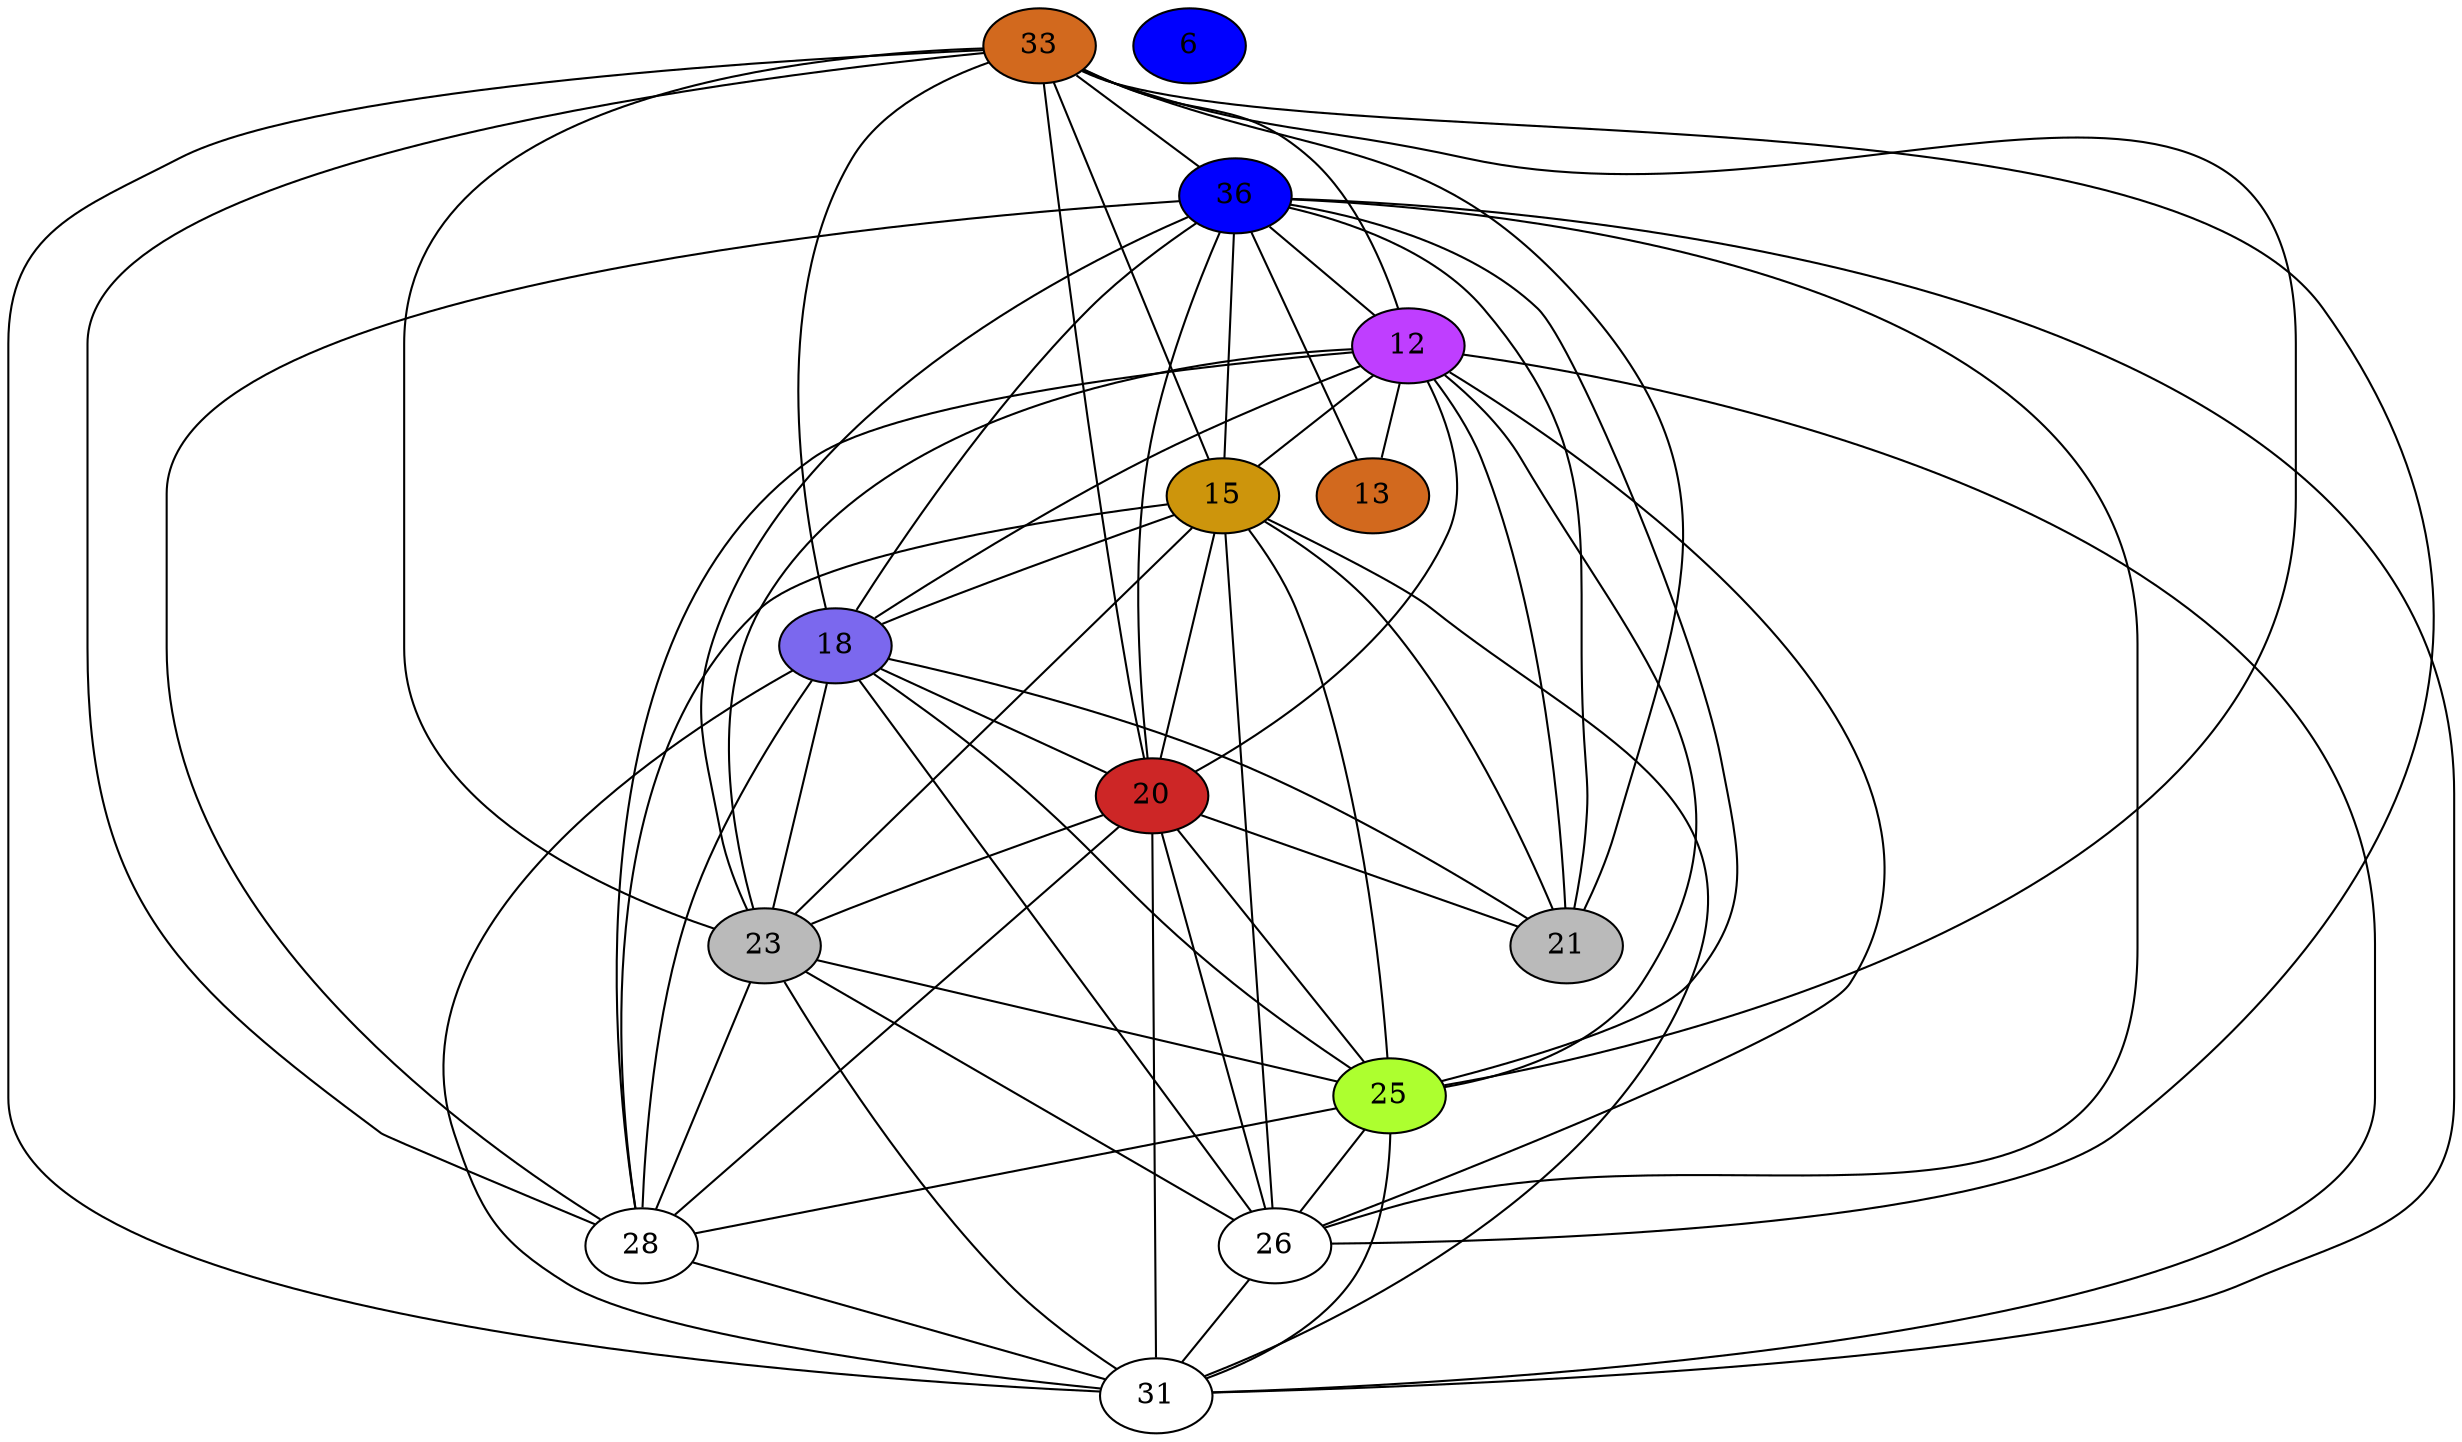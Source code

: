 strict graph {
33[label="33" style=filled fillcolor="chocolate"];
33 -- 18
33 -- 20
33 -- 36
33 -- 21
33 -- 23
33 -- 25
33 -- 26
33 -- 28
33 -- 12
33 -- 31
33 -- 15
36[label="36" style=filled fillcolor="blue1"];
36 -- 33
36 -- 18
36 -- 20
36 -- 21
36 -- 23
36 -- 25
36 -- 26
36 -- 28
36 -- 12
36 -- 13
36 -- 31
36 -- 15
6[label="6" style=filled fillcolor="blue1"];
12[label="12" style=filled fillcolor="darkorchid1"];
12 -- 33
12 -- 18
12 -- 20
12 -- 36
12 -- 21
12 -- 23
12 -- 25
12 -- 26
12 -- 28
12 -- 13
12 -- 31
12 -- 15
13[label="13" style=filled fillcolor="chocolate"];
13 -- 36
13 -- 12
15[label="15" style=filled fillcolor="darkgoldenrod3"];
15 -- 33
15 -- 18
15 -- 20
15 -- 36
15 -- 21
15 -- 23
15 -- 25
15 -- 26
15 -- 28
15 -- 12
15 -- 31
18[label="18" style=filled fillcolor="mediumslateblue"];
18 -- 33
18 -- 36
18 -- 20
18 -- 21
18 -- 23
18 -- 25
18 -- 26
18 -- 12
18 -- 28
18 -- 15
18 -- 31
20[label="20" style=filled fillcolor="firebrick3"];
20 -- 33
20 -- 18
20 -- 36
20 -- 21
20 -- 23
20 -- 25
20 -- 26
20 -- 12
20 -- 28
20 -- 15
20 -- 31
21[label="21" style=filled fillcolor="gray73"];
21 -- 33
21 -- 18
21 -- 36
21 -- 20
21 -- 12
21 -- 15
23[label="23" style=filled fillcolor="gray73"];
23 -- 33
23 -- 18
23 -- 36
23 -- 20
23 -- 25
23 -- 26
23 -- 12
23 -- 28
23 -- 15
23 -- 31
25[label="25" style=filled fillcolor="greenyellow"];
25 -- 33
25 -- 18
25 -- 36
25 -- 20
25 -- 23
25 -- 26
25 -- 12
25 -- 28
25 -- 15
25 -- 31
26[label="26" style=filled fillcolor="white"];
26 -- 33
26 -- 18
26 -- 36
26 -- 20
26 -- 23
26 -- 25
26 -- 12
26 -- 15
26 -- 31
28[label="28" style=filled fillcolor="white"];
28 -- 33
28 -- 18
28 -- 36
28 -- 20
28 -- 23
28 -- 25
28 -- 12
28 -- 15
28 -- 31
31[label="31" style=filled fillcolor="white"];
31 -- 33
31 -- 18
31 -- 36
31 -- 20
31 -- 23
31 -- 25
31 -- 26
31 -- 28
31 -- 12
31 -- 15
}